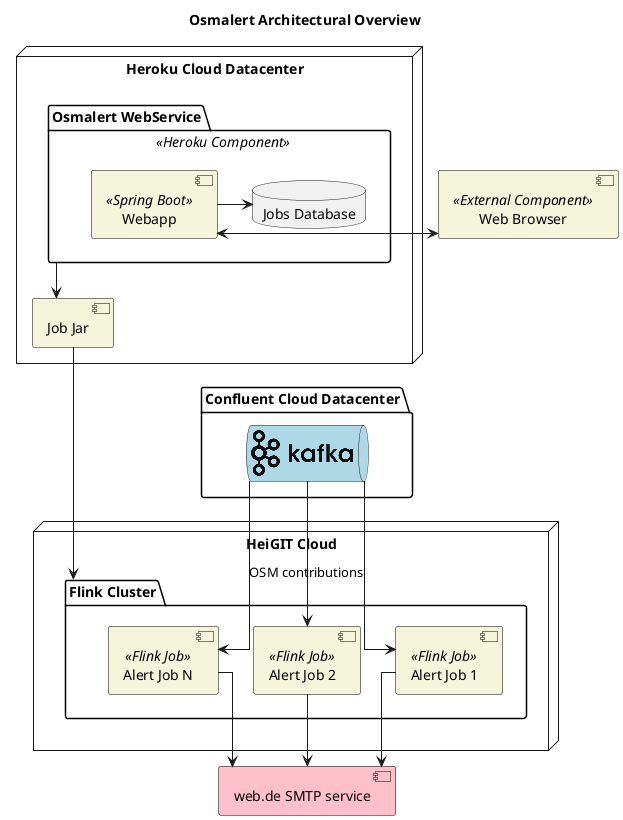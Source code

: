 @startuml
!include <logos/kafka>

title "Osmalert Architectural Overview"

skinparam linetype ortho


<style>
    queue {
      BackGroundColor #lightblue
    }

    component {
      BackGroundColor #beige
      LineColor black
    }
</style>

folder "Confluent Cloud Datacenter"  {

    queue "<$kafka>" as kafka

}

node "HeiGIT Cloud"  {

    queue "<$kafka>" as kafka

    folder "Flink Cluster" {

            component "Alert Job 1" as job1 <<Flink Job>>
            component "Alert Job 2" as job2 <<Flink Job>>
            component "Alert Job N" as job3 <<Flink Job>>


            kafka --> job1 : OSM contributions
            kafka --> job2
            kafka --> job3



        }

}

component "Web Browser" <<External Component>> as browser

component "web.de SMTP service" as mail #pink

node "Heroku Cloud Datacenter"  {

component "Job Jar" as jobjar


    "Osmalert WebService" --> jobjar

    jobjar ---> "Flink Cluster"

    folder "Osmalert WebService" <<Heroku Component>>  {

        database  "Jobs Database" as jobsdb

        component "Webapp" as bootapp <<Spring Boot>>

        bootapp <-> browser

        bootapp -> jobsdb
    }



}
        job1 --> mail
        job2 --> mail
        job3 --> mail

@enduml
